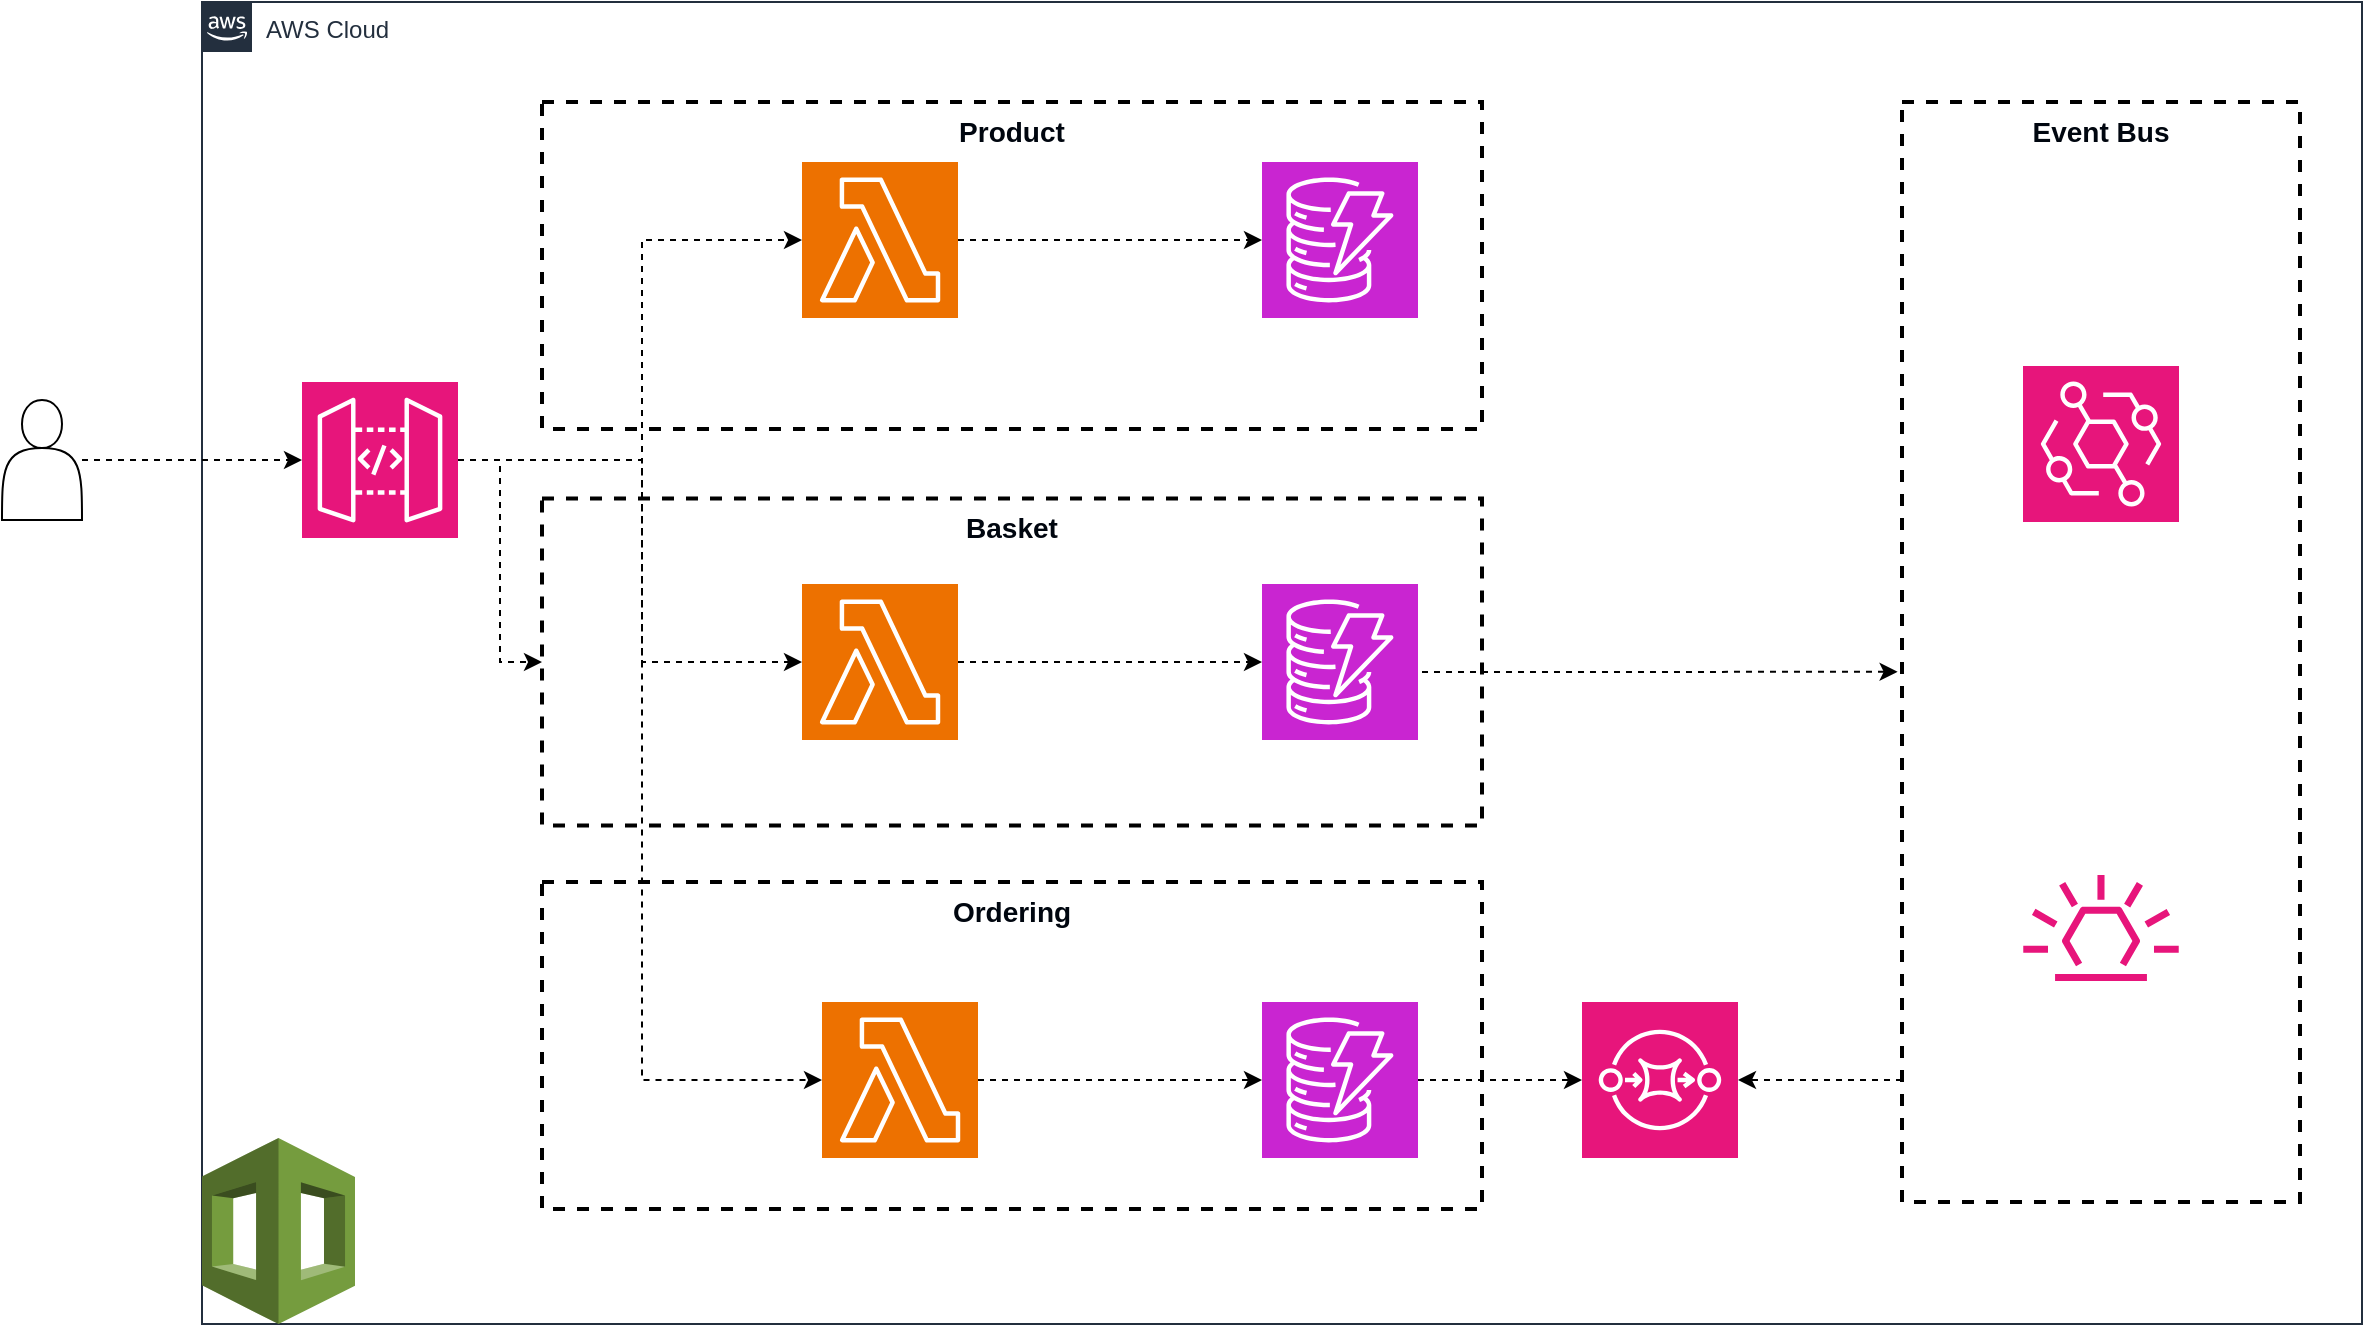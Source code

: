 <mxfile version="24.7.1" type="github">
  <diagram id="Ht1M8jgEwFfnCIfOTk4-" name="Page-1">
    <mxGraphModel dx="1909" dy="1840" grid="1" gridSize="10" guides="1" tooltips="1" connect="1" arrows="1" fold="1" page="1" pageScale="1" pageWidth="1169" pageHeight="827" math="0" shadow="0">
      <root>
        <mxCell id="0" />
        <mxCell id="1" parent="0" />
        <mxCell id="FGb-1yq-wZKisclpOZaz-24" value="AWS Cloud" style="points=[[0,0],[0.25,0],[0.5,0],[0.75,0],[1,0],[1,0.25],[1,0.5],[1,0.75],[1,1],[0.75,1],[0.5,1],[0.25,1],[0,1],[0,0.75],[0,0.5],[0,0.25]];outlineConnect=0;gradientColor=none;html=1;whiteSpace=wrap;fontSize=12;fontStyle=0;container=1;pointerEvents=0;collapsible=0;recursiveResize=0;shape=mxgraph.aws4.group;grIcon=mxgraph.aws4.group_aws_cloud_alt;strokeColor=#232F3E;fillColor=none;verticalAlign=top;align=left;spacingLeft=30;fontColor=#232F3E;dashed=0;" vertex="1" parent="1">
          <mxGeometry x="150" y="-10" width="1080" height="661" as="geometry" />
        </mxCell>
        <mxCell id="FGb-1yq-wZKisclpOZaz-35" style="edgeStyle=orthogonalEdgeStyle;rounded=0;orthogonalLoop=1;jettySize=auto;html=1;dashed=1;" edge="1" parent="FGb-1yq-wZKisclpOZaz-24" source="FGb-1yq-wZKisclpOZaz-30" target="FGb-1yq-wZKisclpOZaz-34">
          <mxGeometry relative="1" as="geometry" />
        </mxCell>
        <mxCell id="FGb-1yq-wZKisclpOZaz-30" value="" style="sketch=0;points=[[0,0,0],[0.25,0,0],[0.5,0,0],[0.75,0,0],[1,0,0],[0,1,0],[0.25,1,0],[0.5,1,0],[0.75,1,0],[1,1,0],[0,0.25,0],[0,0.5,0],[0,0.75,0],[1,0.25,0],[1,0.5,0],[1,0.75,0]];outlineConnect=0;fontColor=#232F3E;fillColor=#ED7100;strokeColor=#ffffff;dashed=0;verticalLabelPosition=bottom;verticalAlign=top;align=center;html=1;fontSize=12;fontStyle=0;aspect=fixed;shape=mxgraph.aws4.resourceIcon;resIcon=mxgraph.aws4.lambda;" vertex="1" parent="FGb-1yq-wZKisclpOZaz-24">
          <mxGeometry x="300" y="80" width="78" height="78" as="geometry" />
        </mxCell>
        <mxCell id="FGb-1yq-wZKisclpOZaz-42" style="edgeStyle=orthogonalEdgeStyle;rounded=0;orthogonalLoop=1;jettySize=auto;html=1;dashed=1;" edge="1" parent="FGb-1yq-wZKisclpOZaz-24" source="FGb-1yq-wZKisclpOZaz-32" target="FGb-1yq-wZKisclpOZaz-41">
          <mxGeometry relative="1" as="geometry" />
        </mxCell>
        <mxCell id="FGb-1yq-wZKisclpOZaz-32" value="" style="sketch=0;points=[[0,0,0],[0.25,0,0],[0.5,0,0],[0.75,0,0],[1,0,0],[0,1,0],[0.25,1,0],[0.5,1,0],[0.75,1,0],[1,1,0],[0,0.25,0],[0,0.5,0],[0,0.75,0],[1,0.25,0],[1,0.5,0],[1,0.75,0]];outlineConnect=0;fontColor=#232F3E;fillColor=#ED7100;strokeColor=#ffffff;dashed=0;verticalLabelPosition=bottom;verticalAlign=top;align=center;html=1;fontSize=12;fontStyle=0;aspect=fixed;shape=mxgraph.aws4.resourceIcon;resIcon=mxgraph.aws4.lambda;" vertex="1" parent="FGb-1yq-wZKisclpOZaz-24">
          <mxGeometry x="300" y="291" width="78" height="78" as="geometry" />
        </mxCell>
        <mxCell id="FGb-1yq-wZKisclpOZaz-34" value="" style="sketch=0;points=[[0,0,0],[0.25,0,0],[0.5,0,0],[0.75,0,0],[1,0,0],[0,1,0],[0.25,1,0],[0.5,1,0],[0.75,1,0],[1,1,0],[0,0.25,0],[0,0.5,0],[0,0.75,0],[1,0.25,0],[1,0.5,0],[1,0.75,0]];outlineConnect=0;fontColor=#232F3E;fillColor=#C925D1;strokeColor=#ffffff;dashed=0;verticalLabelPosition=bottom;verticalAlign=top;align=center;html=1;fontSize=12;fontStyle=0;aspect=fixed;shape=mxgraph.aws4.resourceIcon;resIcon=mxgraph.aws4.dynamodb;" vertex="1" parent="FGb-1yq-wZKisclpOZaz-24">
          <mxGeometry x="530" y="80" width="78" height="78" as="geometry" />
        </mxCell>
        <mxCell id="FGb-1yq-wZKisclpOZaz-41" value="" style="sketch=0;points=[[0,0,0],[0.25,0,0],[0.5,0,0],[0.75,0,0],[1,0,0],[0,1,0],[0.25,1,0],[0.5,1,0],[0.75,1,0],[1,1,0],[0,0.25,0],[0,0.5,0],[0,0.75,0],[1,0.25,0],[1,0.5,0],[1,0.75,0]];outlineConnect=0;fontColor=#232F3E;fillColor=#C925D1;strokeColor=#ffffff;dashed=0;verticalLabelPosition=bottom;verticalAlign=top;align=center;html=1;fontSize=12;fontStyle=0;aspect=fixed;shape=mxgraph.aws4.resourceIcon;resIcon=mxgraph.aws4.dynamodb;" vertex="1" parent="FGb-1yq-wZKisclpOZaz-24">
          <mxGeometry x="530" y="291" width="78" height="78" as="geometry" />
        </mxCell>
        <mxCell id="FGb-1yq-wZKisclpOZaz-40" value="" style="sketch=0;points=[[0,0,0],[0.25,0,0],[0.5,0,0],[0.75,0,0],[1,0,0],[0,1,0],[0.25,1,0],[0.5,1,0],[0.75,1,0],[1,1,0],[0,0.25,0],[0,0.5,0],[0,0.75,0],[1,0.25,0],[1,0.5,0],[1,0.75,0]];outlineConnect=0;fontColor=#232F3E;fillColor=#C925D1;strokeColor=#ffffff;dashed=0;verticalLabelPosition=bottom;verticalAlign=top;align=center;html=1;fontSize=12;fontStyle=0;aspect=fixed;shape=mxgraph.aws4.resourceIcon;resIcon=mxgraph.aws4.dynamodb;" vertex="1" parent="FGb-1yq-wZKisclpOZaz-24">
          <mxGeometry x="530" y="500" width="78" height="78" as="geometry" />
        </mxCell>
        <mxCell id="FGb-1yq-wZKisclpOZaz-22" value="&lt;div&gt;&lt;font size=&quot;1&quot; color=&quot;#00060f&quot;&gt;&lt;b style=&quot;font-size: 14px;&quot;&gt;Product&lt;/b&gt;&lt;/font&gt;&lt;/div&gt;" style="fillColor=none;strokeColor=#000000;dashed=1;verticalAlign=top;fontStyle=0;fontColor=#5A6C86;whiteSpace=wrap;html=1;strokeWidth=2;" vertex="1" parent="FGb-1yq-wZKisclpOZaz-24">
          <mxGeometry x="170" y="50" width="470" height="163.5" as="geometry" />
        </mxCell>
        <mxCell id="FGb-1yq-wZKisclpOZaz-47" value="" style="sketch=0;points=[[0,0,0],[0.25,0,0],[0.5,0,0],[0.75,0,0],[1,0,0],[0,1,0],[0.25,1,0],[0.5,1,0],[0.75,1,0],[1,1,0],[0,0.25,0],[0,0.5,0],[0,0.75,0],[1,0.25,0],[1,0.5,0],[1,0.75,0]];outlineConnect=0;fontColor=#232F3E;fillColor=#E7157B;strokeColor=#ffffff;dashed=0;verticalLabelPosition=bottom;verticalAlign=top;align=center;html=1;fontSize=12;fontStyle=0;aspect=fixed;shape=mxgraph.aws4.resourceIcon;resIcon=mxgraph.aws4.eventbridge;" vertex="1" parent="FGb-1yq-wZKisclpOZaz-24">
          <mxGeometry x="910.5" y="182" width="78" height="78" as="geometry" />
        </mxCell>
        <mxCell id="FGb-1yq-wZKisclpOZaz-31" value="" style="sketch=0;points=[[0,0,0],[0.25,0,0],[0.5,0,0],[0.75,0,0],[1,0,0],[0,1,0],[0.25,1,0],[0.5,1,0],[0.75,1,0],[1,1,0],[0,0.25,0],[0,0.5,0],[0,0.75,0],[1,0.25,0],[1,0.5,0],[1,0.75,0]];outlineConnect=0;fontColor=#232F3E;fillColor=#ED7100;strokeColor=#ffffff;dashed=0;verticalLabelPosition=bottom;verticalAlign=top;align=center;html=1;fontSize=12;fontStyle=0;aspect=fixed;shape=mxgraph.aws4.resourceIcon;resIcon=mxgraph.aws4.lambda;" vertex="1" parent="FGb-1yq-wZKisclpOZaz-24">
          <mxGeometry x="310" y="500" width="78" height="78" as="geometry" />
        </mxCell>
        <mxCell id="FGb-1yq-wZKisclpOZaz-50" value="" style="sketch=0;points=[[0,0,0],[0.25,0,0],[0.5,0,0],[0.75,0,0],[1,0,0],[0,1,0],[0.25,1,0],[0.5,1,0],[0.75,1,0],[1,1,0],[0,0.25,0],[0,0.5,0],[0,0.75,0],[1,0.25,0],[1,0.5,0],[1,0.75,0]];outlineConnect=0;fontColor=#232F3E;fillColor=#ED7100;strokeColor=#ffffff;dashed=0;verticalLabelPosition=bottom;verticalAlign=top;align=center;html=1;fontSize=12;fontStyle=0;aspect=fixed;shape=mxgraph.aws4.resourceIcon;resIcon=mxgraph.aws4.lambda;" vertex="1" parent="FGb-1yq-wZKisclpOZaz-24">
          <mxGeometry x="300" y="291" width="78" height="78" as="geometry" />
        </mxCell>
        <mxCell id="FGb-1yq-wZKisclpOZaz-49" value="" style="sketch=0;points=[[0,0,0],[0.25,0,0],[0.5,0,0],[0.75,0,0],[1,0,0],[0,1,0],[0.25,1,0],[0.5,1,0],[0.75,1,0],[1,1,0],[0,0.25,0],[0,0.5,0],[0,0.75,0],[1,0.25,0],[1,0.5,0],[1,0.75,0]];outlineConnect=0;fontColor=#232F3E;fillColor=#ED7100;strokeColor=#ffffff;dashed=0;verticalLabelPosition=bottom;verticalAlign=top;align=center;html=1;fontSize=12;fontStyle=0;aspect=fixed;shape=mxgraph.aws4.resourceIcon;resIcon=mxgraph.aws4.lambda;" vertex="1" parent="FGb-1yq-wZKisclpOZaz-24">
          <mxGeometry x="300" y="80" width="78" height="78" as="geometry" />
        </mxCell>
        <mxCell id="FGb-1yq-wZKisclpOZaz-48" value="&lt;font color=&quot;#00060f&quot;&gt;&lt;span style=&quot;font-size: 14px;&quot;&gt;&lt;b&gt;Event Bus&lt;/b&gt;&lt;/span&gt;&lt;/font&gt;" style="fillColor=none;strokeColor=#000000;dashed=1;verticalAlign=top;fontStyle=0;fontColor=#5A6C86;whiteSpace=wrap;html=1;strokeWidth=2;" vertex="1" parent="FGb-1yq-wZKisclpOZaz-24">
          <mxGeometry x="850" y="50" width="199" height="550" as="geometry" />
        </mxCell>
        <mxCell id="FGb-1yq-wZKisclpOZaz-51" value="" style="outlineConnect=0;dashed=0;verticalLabelPosition=bottom;verticalAlign=top;align=center;html=1;shape=mxgraph.aws3.cloudformation;fillColor=#759C3E;gradientColor=none;" vertex="1" parent="FGb-1yq-wZKisclpOZaz-24">
          <mxGeometry y="568" width="76.5" height="93" as="geometry" />
        </mxCell>
        <mxCell id="FGb-1yq-wZKisclpOZaz-53" value="" style="sketch=0;outlineConnect=0;fontColor=#232F3E;gradientColor=none;fillColor=#E7157B;strokeColor=none;dashed=0;verticalLabelPosition=bottom;verticalAlign=top;align=center;html=1;fontSize=12;fontStyle=0;aspect=fixed;pointerEvents=1;shape=mxgraph.aws4.eventbridge_default_event_bus_resource;" vertex="1" parent="FGb-1yq-wZKisclpOZaz-24">
          <mxGeometry x="910.5" y="436.5" width="78" height="53" as="geometry" />
        </mxCell>
        <mxCell id="FGb-1yq-wZKisclpOZaz-55" style="edgeStyle=orthogonalEdgeStyle;rounded=0;orthogonalLoop=1;jettySize=auto;html=1;entryX=0;entryY=0.5;entryDx=0;entryDy=0;entryPerimeter=0;dashed=1;" edge="1" parent="FGb-1yq-wZKisclpOZaz-24" source="FGb-1yq-wZKisclpOZaz-31" target="FGb-1yq-wZKisclpOZaz-40">
          <mxGeometry relative="1" as="geometry" />
        </mxCell>
        <mxCell id="FGb-1yq-wZKisclpOZaz-18" value="&lt;b style=&quot;font-size: 14px;&quot;&gt;&lt;font style=&quot;font-size: 14px;&quot; color=&quot;#00060f&quot;&gt;Ordering&lt;/font&gt;&lt;/b&gt;&lt;div style=&quot;font-size: 14px;&quot;&gt;&lt;br&gt;&lt;/div&gt;" style="fillColor=none;strokeColor=#000000;dashed=1;verticalAlign=top;fontStyle=0;fontColor=#5A6C86;whiteSpace=wrap;html=1;strokeWidth=2;" vertex="1" parent="FGb-1yq-wZKisclpOZaz-24">
          <mxGeometry x="170" y="440" width="470" height="163.5" as="geometry" />
        </mxCell>
        <mxCell id="FGb-1yq-wZKisclpOZaz-65" value="" style="sketch=0;points=[[0,0,0],[0.25,0,0],[0.5,0,0],[0.75,0,0],[1,0,0],[0,1,0],[0.25,1,0],[0.5,1,0],[0.75,1,0],[1,1,0],[0,0.25,0],[0,0.5,0],[0,0.75,0],[1,0.25,0],[1,0.5,0],[1,0.75,0]];outlineConnect=0;fontColor=#232F3E;fillColor=#E7157B;strokeColor=#ffffff;dashed=0;verticalLabelPosition=bottom;verticalAlign=top;align=center;html=1;fontSize=12;fontStyle=0;aspect=fixed;shape=mxgraph.aws4.resourceIcon;resIcon=mxgraph.aws4.sqs;" vertex="1" parent="FGb-1yq-wZKisclpOZaz-24">
          <mxGeometry x="690" y="500" width="78" height="78" as="geometry" />
        </mxCell>
        <mxCell id="FGb-1yq-wZKisclpOZaz-66" style="edgeStyle=orthogonalEdgeStyle;rounded=0;orthogonalLoop=1;jettySize=auto;html=1;entryX=0;entryY=0.5;entryDx=0;entryDy=0;entryPerimeter=0;dashed=1;" edge="1" parent="FGb-1yq-wZKisclpOZaz-24" source="FGb-1yq-wZKisclpOZaz-40" target="FGb-1yq-wZKisclpOZaz-65">
          <mxGeometry relative="1" as="geometry" />
        </mxCell>
        <mxCell id="FGb-1yq-wZKisclpOZaz-67" value="" style="endArrow=classic;html=1;rounded=0;entryX=1;entryY=0.5;entryDx=0;entryDy=0;entryPerimeter=0;exitX=0;exitY=0.889;exitDx=0;exitDy=0;exitPerimeter=0;dashed=1;" edge="1" parent="FGb-1yq-wZKisclpOZaz-24" source="FGb-1yq-wZKisclpOZaz-48" target="FGb-1yq-wZKisclpOZaz-65">
          <mxGeometry width="50" height="50" relative="1" as="geometry">
            <mxPoint x="830" y="546" as="sourcePoint" />
            <mxPoint x="1210" y="410" as="targetPoint" />
          </mxGeometry>
        </mxCell>
        <mxCell id="FGb-1yq-wZKisclpOZaz-29" value="" style="sketch=0;points=[[0,0,0],[0.25,0,0],[0.5,0,0],[0.75,0,0],[1,0,0],[0,1,0],[0.25,1,0],[0.5,1,0],[0.75,1,0],[1,1,0],[0,0.25,0],[0,0.5,0],[0,0.75,0],[1,0.25,0],[1,0.5,0],[1,0.75,0]];outlineConnect=0;fontColor=#232F3E;fillColor=#E7157B;strokeColor=#ffffff;dashed=0;verticalLabelPosition=bottom;verticalAlign=top;align=center;html=1;fontSize=12;fontStyle=0;aspect=fixed;shape=mxgraph.aws4.resourceIcon;resIcon=mxgraph.aws4.api_gateway;" vertex="1" parent="FGb-1yq-wZKisclpOZaz-24">
          <mxGeometry x="50" y="190" width="78" height="78" as="geometry" />
        </mxCell>
        <mxCell id="FGb-1yq-wZKisclpOZaz-37" style="edgeStyle=orthogonalEdgeStyle;rounded=0;orthogonalLoop=1;jettySize=auto;html=1;entryX=0;entryY=0.5;entryDx=0;entryDy=0;entryPerimeter=0;dashed=1;" edge="1" parent="FGb-1yq-wZKisclpOZaz-24" source="FGb-1yq-wZKisclpOZaz-29" target="FGb-1yq-wZKisclpOZaz-30">
          <mxGeometry relative="1" as="geometry">
            <Array as="points">
              <mxPoint x="220" y="229" />
              <mxPoint x="220" y="119" />
            </Array>
          </mxGeometry>
        </mxCell>
        <mxCell id="FGb-1yq-wZKisclpOZaz-39" style="edgeStyle=orthogonalEdgeStyle;rounded=0;orthogonalLoop=1;jettySize=auto;html=1;entryX=0;entryY=0.5;entryDx=0;entryDy=0;entryPerimeter=0;dashed=1;" edge="1" parent="FGb-1yq-wZKisclpOZaz-24" source="FGb-1yq-wZKisclpOZaz-29" target="FGb-1yq-wZKisclpOZaz-32">
          <mxGeometry relative="1" as="geometry">
            <Array as="points">
              <mxPoint x="220" y="229" />
              <mxPoint x="220" y="330" />
            </Array>
          </mxGeometry>
        </mxCell>
        <mxCell id="FGb-1yq-wZKisclpOZaz-44" style="edgeStyle=orthogonalEdgeStyle;rounded=0;orthogonalLoop=1;jettySize=auto;html=1;entryX=0;entryY=0.5;entryDx=0;entryDy=0;entryPerimeter=0;dashed=1;" edge="1" parent="FGb-1yq-wZKisclpOZaz-24" source="FGb-1yq-wZKisclpOZaz-23" target="FGb-1yq-wZKisclpOZaz-31">
          <mxGeometry relative="1" as="geometry">
            <Array as="points">
              <mxPoint x="220" y="229" />
              <mxPoint x="220" y="539" />
            </Array>
          </mxGeometry>
        </mxCell>
        <mxCell id="FGb-1yq-wZKisclpOZaz-68" value="" style="edgeStyle=orthogonalEdgeStyle;rounded=0;orthogonalLoop=1;jettySize=auto;html=1;entryX=0;entryY=0.5;entryDx=0;entryDy=0;entryPerimeter=0;dashed=1;" edge="1" parent="FGb-1yq-wZKisclpOZaz-24" source="FGb-1yq-wZKisclpOZaz-29" target="FGb-1yq-wZKisclpOZaz-23">
          <mxGeometry relative="1" as="geometry">
            <mxPoint x="278" y="219" as="sourcePoint" />
            <mxPoint x="460" y="529" as="targetPoint" />
            <Array as="points" />
          </mxGeometry>
        </mxCell>
        <mxCell id="FGb-1yq-wZKisclpOZaz-23" value="&lt;div&gt;&lt;font size=&quot;1&quot; color=&quot;#00060f&quot;&gt;&lt;b style=&quot;font-size: 14px;&quot;&gt;Basket&lt;/b&gt;&lt;/font&gt;&lt;/div&gt;" style="fillColor=none;strokeColor=#000000;dashed=1;verticalAlign=top;fontStyle=0;fontColor=#5A6C86;whiteSpace=wrap;html=1;strokeWidth=2;" vertex="1" parent="FGb-1yq-wZKisclpOZaz-24">
          <mxGeometry x="170" y="248.25" width="470" height="163.5" as="geometry" />
        </mxCell>
        <mxCell id="FGb-1yq-wZKisclpOZaz-45" value="" style="shape=actor;whiteSpace=wrap;html=1;" vertex="1" parent="1">
          <mxGeometry x="50" y="189" width="40" height="60" as="geometry" />
        </mxCell>
        <mxCell id="FGb-1yq-wZKisclpOZaz-46" style="edgeStyle=orthogonalEdgeStyle;rounded=0;orthogonalLoop=1;jettySize=auto;html=1;entryX=0;entryY=0.5;entryDx=0;entryDy=0;entryPerimeter=0;dashed=1;" edge="1" parent="1" source="FGb-1yq-wZKisclpOZaz-45" target="FGb-1yq-wZKisclpOZaz-29">
          <mxGeometry relative="1" as="geometry" />
        </mxCell>
        <mxCell id="FGb-1yq-wZKisclpOZaz-73" value="" style="endArrow=classic;html=1;rounded=0;entryX=-0.011;entryY=0.518;entryDx=0;entryDy=0;entryPerimeter=0;dashed=1;" edge="1" parent="1" target="FGb-1yq-wZKisclpOZaz-48">
          <mxGeometry width="50" height="50" relative="1" as="geometry">
            <mxPoint x="760" y="325" as="sourcePoint" />
            <mxPoint x="530" y="280" as="targetPoint" />
          </mxGeometry>
        </mxCell>
      </root>
    </mxGraphModel>
  </diagram>
</mxfile>
